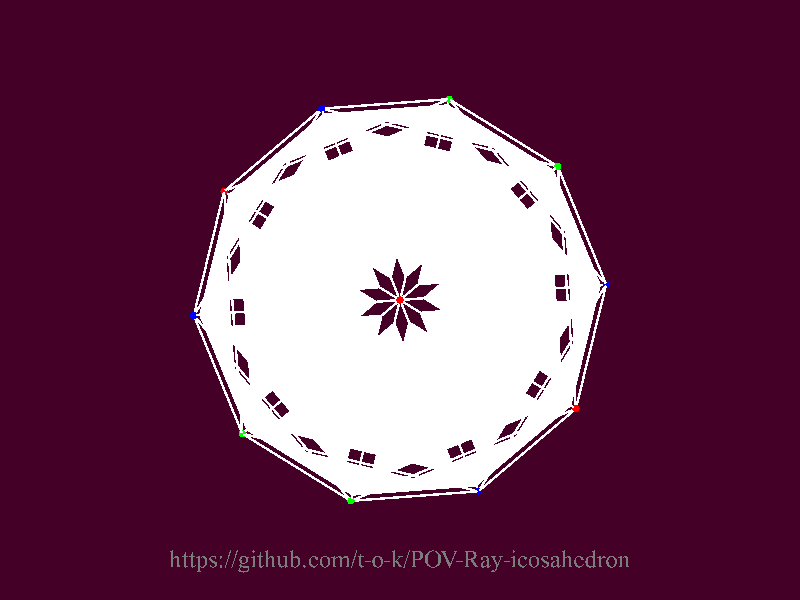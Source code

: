 // ===== 1 ======= 2 ======= 3 ======= 4 ======= 5 ======= 6 ======= 7
/*

https://github.com/t-o-k/POV-Ray-icosahedron

Copyright (c) 2022 Tor Olav Kristensen, http://subcube.com

Use of this source code is governed by the GNU Lesser General                                                                    

Public License version 3, which can be found in the LICENSE file.

*/
// ===== 1 ======= 2 ======= 3 ======= 4 ======= 5 ======= 6 ======= 7

#version 3.7;

global_settings { assumed_gamma 1.0 }

#declare Bk = color rgb <0, 0, 0>;
#declare Rd = color rgb <1, 0, 0>;
#declare Gn = color rgb <0, 1, 0>;
#declare Bu = color rgb <0, 0, 1>;
#declare Cy = color rgb <0, 1, 1>;
#declare Mg = color rgb <1, 0, 1>;
#declare Ye = color rgb <1, 1, 0>;
#declare Wh = color rgb <1, 1, 1>;

// ===== 1 ======= 2 ======= 3 ======= 4 ======= 5 ======= 6 ======= 7

#macro SmallerTriangle(S, p0, p1, p2)

    #local pCtr = (p0 + p1 + p2)/3;

    triangle {
        S*p0, S*p1, S*p2
        translate (1 - S)*pCtr
    }

#end // macro SmallerTriangle


#macro TriangleEdges(p0, p1, p2, R)

    union {
        cylinder { p0, p1, R }
        cylinder { p1, p2, R }
        cylinder { p2, p0, R }
    }

#end // macro TriangleEdges


#macro TriangleVertices(p0, p1, p2, R)

    union {
        sphere { p0, R }
        sphere { p1, R }
        sphere { p2, R }
    }

#end // macro TriangleEdges


#macro QuadrilateralEdges(p0, p1, p2, p3, R)

    union {
        cylinder { p0, p1, R }
        cylinder { p1, p2, R }
        cylinder { p2, p3, R }
        cylinder { p3, p0, R }
    }

#end // macro QuadrilateralEdges


#macro QuadrilateralVertices(p0, p1, p2, p3, R)

    union {
        sphere { p0, R }
        sphere { p1, R }
        sphere { p2, R }
        sphere { p3, R }
    }

#end // macro QuadrilateralVertices


#macro TransformFromVectors(vX, vY, vZ, pT)

    transform {
        matrix <
            vX.x, vX.y, vX.z,
            vY.x, vY.y, vY.z,
            vZ.x, vZ.y, vZ.z,
            pT.x, pT.y, pT.z
        >
    }

#end // macro TransformFromVectors


#macro ReorientTransform(vFrom, vTo)

    #local vF = vnormalize(vFrom);
    #local vT = vnormalize(vTo);
    #local vAxis = vcross(vF, vT);
    #local Dot = min(max(-1, vdot(vF, vT)), +1);
    #local Angle = degrees(acos(Dot));

    TransformFromVectors(
        vaxis_rotate(x, vAxis, Angle),
        vaxis_rotate(y, vAxis, Angle),
        vaxis_rotate(z, vAxis, Angle),
        <0, 0, 0>
    )

#end // macro ReorientTransform

// ===== 1 ======= 2 ======= 3 ======= 4 ======= 5 ======= 6 ======= 7

// Golden Ratio

//   0 < B < A
//   A/B = (A + B)/A
//   A^2 = (A + B)*B
//   A^2 - A*B - B^2 = 0
//   A = (1 + sqrt(5))/2*B

#declare Phi = (1 + sqrt(5))/2; // = 1.618033988749...

#declare B = 1;
#declare A = Phi*B;

// Vertices in 3 Golden Rectangles

// Rectangle vertices in the XY-plane
#declare pXY0 = <-B, -A,  0>;
#declare pXY1 = <+B, -A,  0>;
#declare pXY2 = <+B, +A,  0>;
#declare pXY3 = <-B, +A,  0>;

// Rectangle vertices in the YZ-plane
#declare pYZ0 = < 0, -B, -A>;
#declare pYZ1 = < 0, +B, -A>;
#declare pYZ2 = < 0, +B, +A>;
#declare pYZ3 = < 0, -B, +A>;

// Rectangle vertices in the ZX-plane
#declare pZX0 = <-A,  0, -B>;
#declare pZX1 = <-A,  0, +B>;
#declare pZX2 = <+A,  0, +B>;
#declare pZX3 = <+A,  0, -B>;

// ===== 1 ======= 2 ======= 3 ======= 4 ======= 5 ======= 6 ======= 7

#declare Tr = 0.28;

#declare RadiusCyl = 0.01;
#declare RadiusSph = 0.03;

#declare RegularIcosahedronFrame =
    union {
        union {
            QuadrilateralVertices(pXY0, pXY1, pXY2, pXY3, RadiusSph)
            pigment { color 3*Rd }
        }
        union {
            QuadrilateralVertices(pYZ0, pYZ1, pYZ2, pYZ3, RadiusSph)
            pigment { color 3*Gn }
        }
        union {
            QuadrilateralVertices(pZX0, pZX1, pZX2, pZX3, RadiusSph)
            pigment { color 3*Bu }
        }
        union {
            cylinder { pXY0, pXY1, RadiusCyl }
            cylinder { pXY2, pXY3, RadiusCyl }

            cylinder { pYZ0, pYZ1, RadiusCyl }
            cylinder { pYZ2, pYZ3, RadiusCyl }

            cylinder { pZX0, pZX1, RadiusCyl }
            cylinder { pZX2, pZX3, RadiusCyl }

            TriangleEdges(pXY0, pZX0, pYZ0, RadiusCyl)
            TriangleEdges(pXY0, pYZ3, pZX1, RadiusCyl)
            TriangleEdges(pYZ0, pZX3, pXY1, RadiusCyl)
            TriangleEdges(pZX0, pXY3, pYZ1, RadiusCyl)
            TriangleEdges(pZX2, pXY2, pYZ2, RadiusCyl)
            TriangleEdges(pXY2, pZX3, pYZ1, RadiusCyl)
            TriangleEdges(pYZ2, pXY3, pZX1, RadiusCyl)
            TriangleEdges(pZX2, pYZ3, pXY1, RadiusCyl)

            pigment { color 2*Wh }
        }
    }

#declare S = 0.8;

#declare RegularIcosahedronTriangles =
    union {
        SmallerTriangle(S, pXY0, pZX0, pYZ0)
        SmallerTriangle(S, pXY0, pYZ3, pZX1)
        SmallerTriangle(S, pYZ0, pZX3, pXY1)
        SmallerTriangle(S, pZX0, pXY3, pYZ1)

        SmallerTriangle(S, pXY2, pYZ2, pZX2)
        SmallerTriangle(S, pXY2, pZX3, pYZ1)
        SmallerTriangle(S, pYZ2, pXY3, pZX1)
        SmallerTriangle(S, pZX2, pYZ3, pXY1)

        SmallerTriangle(S, pXY0, pXY1, pYZ3)
        SmallerTriangle(S, pXY1, pXY0, pYZ0)
        SmallerTriangle(S, pXY2, pXY3, pYZ2)
        SmallerTriangle(S, pXY3, pXY2, pYZ1)

        SmallerTriangle(S, pYZ0, pYZ1, pZX3)
        SmallerTriangle(S, pYZ1, pYZ0, pZX0)
        SmallerTriangle(S, pYZ2, pYZ3, pZX2)
        SmallerTriangle(S, pYZ3, pYZ2, pZX1)

        SmallerTriangle(S, pZX0, pZX1, pXY3)
        SmallerTriangle(S, pZX1, pZX0, pXY0)
        SmallerTriangle(S, pZX2, pZX3, pXY2)
        SmallerTriangle(S, pZX3, pZX2, pXY1)

        pigment { color rgbt <1, 1, 1, Tr> }
    }

#declare RegularIcosahedron =
    union {
        object { RegularIcosahedronFrame }
        object { RegularIcosahedronTriangles }
    }

object {
    RegularIcosahedron
    ReorientTransform(pXY0 - 0*z, -z)
}

// ===== 1 ======= 2 ======= 3 ======= 4 ======= 5 ======= 6 ======= 7

background { color (3*Rd + 1*Bu)/50 }

light_source {
    100*<-1, -1, -3>
    color Wh
    shadowless
}

light_source {
    100*<-2, 2, 1>
    color Wh/5
    shadowless
}

#declare AR = image_width/image_height;

camera {
    orthographic
    direction +z
    right +AR*x
    up +y
    sky +y
    location -24*z
    angle 15
}

// ===== 1 ======= 2 ======= 3 ======= 4 ======= 5 ======= 6 ======= 7

#declare URL = "https://github.com/t-o-k/POV-Ray-icosahedron"

text {
    ttf "timrom.ttf" URL 1e-6, 0
    texture {
        pigment { color Wh/5 }
        finish {
            diffuse 0
            emission color Wh
        }
    }
    scale <1, 1, 1>/5
    translate <-1.9, -2.2, 0.0>
}

// ===== 1 ======= 2 ======= 3 ======= 4 ======= 5 ======= 6 ======= 7
